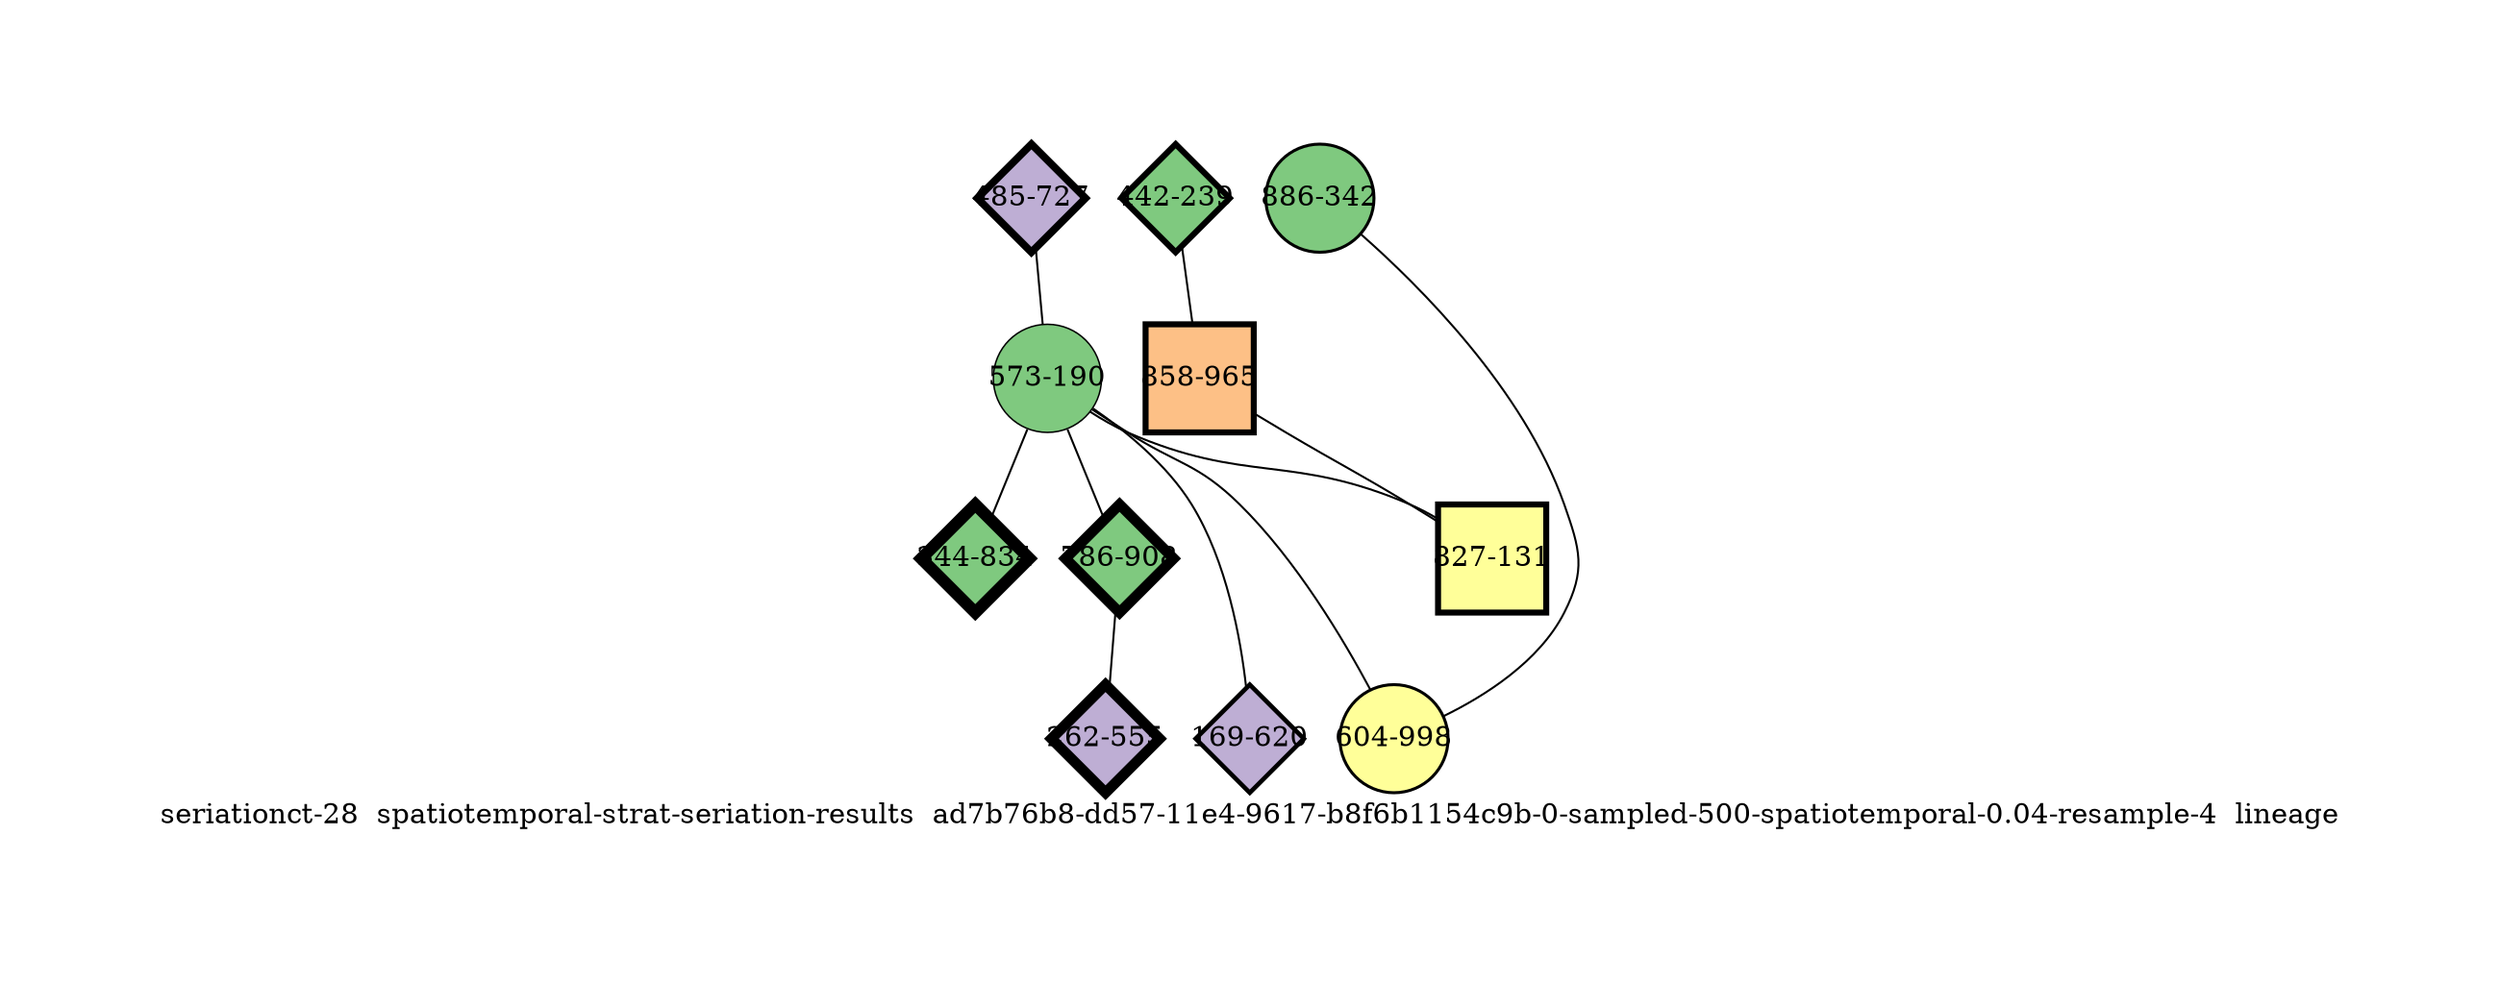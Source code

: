 strict graph "seriationct-28  spatiotemporal-strat-seriation-results  ad7b76b8-dd57-11e4-9617-b8f6b1154c9b-0-sampled-500-spatiotemporal-0.04-resample-4  lineage" {
labelloc=b;
ratio=auto;
pad="1.0";
label="seriationct-28  spatiotemporal-strat-seriation-results  ad7b76b8-dd57-11e4-9617-b8f6b1154c9b-0-sampled-500-spatiotemporal-0.04-resample-4  lineage";
node [width="0.75", style=filled, fixedsize=true, height="0.75", shape=circle, label=""];
0 [xCoordinate="727.0", appears_in_slice=5, yCoordinate="485.0", colorscheme=accent8, lineage_id=2, short_label="485-727", label="485-727", shape=diamond, cluster_id=1, fillcolor=2, size="500.0", id=0, penwidth="3.75"];
1 [xCoordinate="190.0", appears_in_slice=1, yCoordinate="573.0", colorscheme=accent8, lineage_id=0, short_label="573-190", label="573-190", shape=circle, cluster_id=0, fillcolor=1, size="500.0", id=1, penwidth="0.75"];
2 [xCoordinate="620.0", appears_in_slice=3, yCoordinate="169.0", colorscheme=accent8, lineage_id=2, short_label="169-620", label="169-620", shape=diamond, cluster_id=1, fillcolor=2, size="500.0", id=2, penwidth="2.25"];
3 [xCoordinate="342.0", appears_in_slice=2, yCoordinate="886.0", colorscheme=accent8, lineage_id=0, short_label="886-342", label="886-342", shape=circle, cluster_id=0, fillcolor=1, size="500.0", id=3, penwidth="1.5"];
4 [xCoordinate="239.0", appears_in_slice=4, yCoordinate="442.0", colorscheme=accent8, lineage_id=2, short_label="442-239", label="442-239", shape=diamond, cluster_id=0, fillcolor=1, size="500.0", id=4, penwidth="3.0"];
5 [xCoordinate="965.0", appears_in_slice=4, yCoordinate="858.0", colorscheme=accent8, lineage_id=1, short_label="858-965", label="858-965", shape=square, cluster_id=2, fillcolor=3, size="500.0", id=5, penwidth="3.0"];
6 [xCoordinate="998.0", appears_in_slice=2, yCoordinate="604.0", colorscheme=accent8, lineage_id=0, short_label="604-998", label="604-998", shape=circle, cluster_id=3, fillcolor=4, size="500.0", id=6, penwidth="1.5"];
7 [xCoordinate="834.0", appears_in_slice=8, yCoordinate="344.0", colorscheme=accent8, lineage_id=2, short_label="344-834", label="344-834", shape=diamond, cluster_id=0, fillcolor=1, size="500.0", id=7, penwidth="6.0"];
8 [xCoordinate="908.0", appears_in_slice=7, yCoordinate="786.0", colorscheme=accent8, lineage_id=2, short_label="786-908", label="786-908", shape=diamond, cluster_id=0, fillcolor=1, size="500.0", id=8, penwidth="5.25"];
9 [xCoordinate="555.0", appears_in_slice=7, yCoordinate="262.0", colorscheme=accent8, lineage_id=2, short_label="262-555", label="262-555", shape=diamond, cluster_id=1, fillcolor=2, size="500.0", id=9, penwidth="5.25"];
10 [xCoordinate="131.0", appears_in_slice=4, yCoordinate="827.0", colorscheme=accent8, lineage_id=1, short_label="827-131", label="827-131", shape=square, cluster_id=3, fillcolor=4, size="500.0", id=10, penwidth="3.0"];
0 -- 1  [inverseweight="3.73363123921", weight="0.267835770576"];
1 -- 2  [inverseweight="2.90256502711", weight="0.344522858458"];
1 -- 6  [inverseweight="4.12870795456", weight="0.242206523446"];
1 -- 7  [inverseweight="2.80987574779", weight="0.355887622713"];
1 -- 8  [inverseweight="3.80693493813", weight="0.262678510731"];
1 -- 10  [inverseweight="3.78700950989", weight="0.264060599106"];
3 -- 6  [inverseweight="4.17712255931", weight="0.239399248119"];
4 -- 5  [inverseweight="3.50620445908", weight="0.28520869552"];
5 -- 10  [inverseweight="3.6103200474", weight="0.276983754036"];
8 -- 9  [inverseweight="13.130643286", weight="0.0761577310586"];
}

